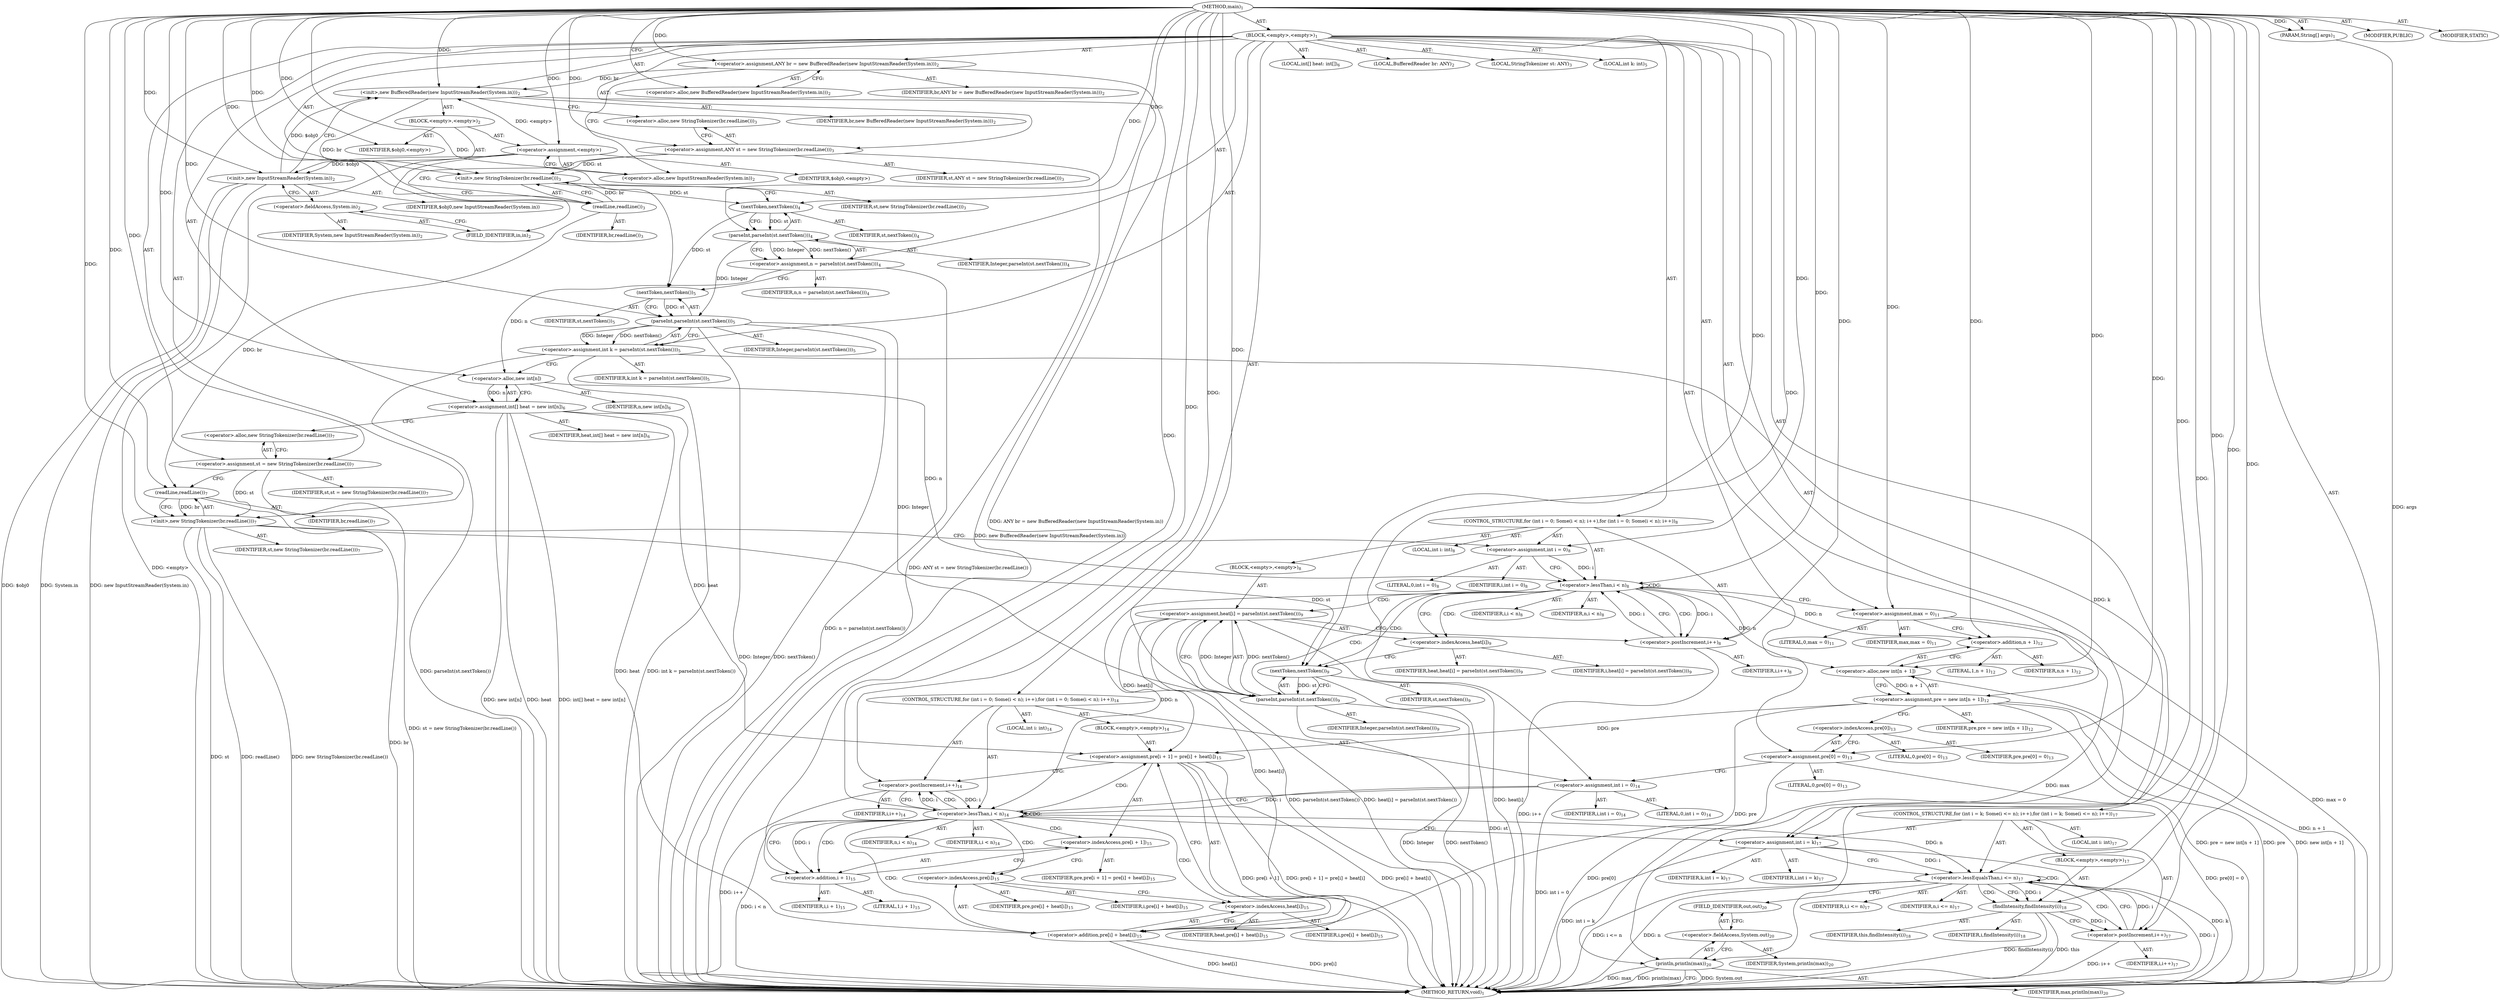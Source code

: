 digraph "main" {  
"22" [label = <(METHOD,main)<SUB>1</SUB>> ]
"23" [label = <(PARAM,String[] args)<SUB>1</SUB>> ]
"24" [label = <(BLOCK,&lt;empty&gt;,&lt;empty&gt;)<SUB>1</SUB>> ]
"4" [label = <(LOCAL,BufferedReader br: ANY)<SUB>2</SUB>> ]
"25" [label = <(&lt;operator&gt;.assignment,ANY br = new BufferedReader(new InputStreamReader(System.in)))<SUB>2</SUB>> ]
"26" [label = <(IDENTIFIER,br,ANY br = new BufferedReader(new InputStreamReader(System.in)))<SUB>2</SUB>> ]
"27" [label = <(&lt;operator&gt;.alloc,new BufferedReader(new InputStreamReader(System.in)))<SUB>2</SUB>> ]
"28" [label = <(&lt;init&gt;,new BufferedReader(new InputStreamReader(System.in)))<SUB>2</SUB>> ]
"3" [label = <(IDENTIFIER,br,new BufferedReader(new InputStreamReader(System.in)))<SUB>2</SUB>> ]
"29" [label = <(BLOCK,&lt;empty&gt;,&lt;empty&gt;)<SUB>2</SUB>> ]
"30" [label = <(&lt;operator&gt;.assignment,&lt;empty&gt;)> ]
"31" [label = <(IDENTIFIER,$obj0,&lt;empty&gt;)> ]
"32" [label = <(&lt;operator&gt;.alloc,new InputStreamReader(System.in))<SUB>2</SUB>> ]
"33" [label = <(&lt;init&gt;,new InputStreamReader(System.in))<SUB>2</SUB>> ]
"34" [label = <(IDENTIFIER,$obj0,new InputStreamReader(System.in))> ]
"35" [label = <(&lt;operator&gt;.fieldAccess,System.in)<SUB>2</SUB>> ]
"36" [label = <(IDENTIFIER,System,new InputStreamReader(System.in))<SUB>2</SUB>> ]
"37" [label = <(FIELD_IDENTIFIER,in,in)<SUB>2</SUB>> ]
"38" [label = <(IDENTIFIER,$obj0,&lt;empty&gt;)> ]
"6" [label = <(LOCAL,StringTokenizer st: ANY)<SUB>3</SUB>> ]
"39" [label = <(&lt;operator&gt;.assignment,ANY st = new StringTokenizer(br.readLine()))<SUB>3</SUB>> ]
"40" [label = <(IDENTIFIER,st,ANY st = new StringTokenizer(br.readLine()))<SUB>3</SUB>> ]
"41" [label = <(&lt;operator&gt;.alloc,new StringTokenizer(br.readLine()))<SUB>3</SUB>> ]
"42" [label = <(&lt;init&gt;,new StringTokenizer(br.readLine()))<SUB>3</SUB>> ]
"5" [label = <(IDENTIFIER,st,new StringTokenizer(br.readLine()))<SUB>3</SUB>> ]
"43" [label = <(readLine,readLine())<SUB>3</SUB>> ]
"44" [label = <(IDENTIFIER,br,readLine())<SUB>3</SUB>> ]
"45" [label = <(&lt;operator&gt;.assignment,n = parseInt(st.nextToken()))<SUB>4</SUB>> ]
"46" [label = <(IDENTIFIER,n,n = parseInt(st.nextToken()))<SUB>4</SUB>> ]
"47" [label = <(parseInt,parseInt(st.nextToken()))<SUB>4</SUB>> ]
"48" [label = <(IDENTIFIER,Integer,parseInt(st.nextToken()))<SUB>4</SUB>> ]
"49" [label = <(nextToken,nextToken())<SUB>4</SUB>> ]
"50" [label = <(IDENTIFIER,st,nextToken())<SUB>4</SUB>> ]
"51" [label = <(LOCAL,int k: int)<SUB>5</SUB>> ]
"52" [label = <(&lt;operator&gt;.assignment,int k = parseInt(st.nextToken()))<SUB>5</SUB>> ]
"53" [label = <(IDENTIFIER,k,int k = parseInt(st.nextToken()))<SUB>5</SUB>> ]
"54" [label = <(parseInt,parseInt(st.nextToken()))<SUB>5</SUB>> ]
"55" [label = <(IDENTIFIER,Integer,parseInt(st.nextToken()))<SUB>5</SUB>> ]
"56" [label = <(nextToken,nextToken())<SUB>5</SUB>> ]
"57" [label = <(IDENTIFIER,st,nextToken())<SUB>5</SUB>> ]
"58" [label = <(LOCAL,int[] heat: int[])<SUB>6</SUB>> ]
"59" [label = <(&lt;operator&gt;.assignment,int[] heat = new int[n])<SUB>6</SUB>> ]
"60" [label = <(IDENTIFIER,heat,int[] heat = new int[n])<SUB>6</SUB>> ]
"61" [label = <(&lt;operator&gt;.alloc,new int[n])> ]
"62" [label = <(IDENTIFIER,n,new int[n])<SUB>6</SUB>> ]
"63" [label = <(&lt;operator&gt;.assignment,st = new StringTokenizer(br.readLine()))<SUB>7</SUB>> ]
"64" [label = <(IDENTIFIER,st,st = new StringTokenizer(br.readLine()))<SUB>7</SUB>> ]
"65" [label = <(&lt;operator&gt;.alloc,new StringTokenizer(br.readLine()))<SUB>7</SUB>> ]
"66" [label = <(&lt;init&gt;,new StringTokenizer(br.readLine()))<SUB>7</SUB>> ]
"7" [label = <(IDENTIFIER,st,new StringTokenizer(br.readLine()))<SUB>7</SUB>> ]
"67" [label = <(readLine,readLine())<SUB>7</SUB>> ]
"68" [label = <(IDENTIFIER,br,readLine())<SUB>7</SUB>> ]
"69" [label = <(CONTROL_STRUCTURE,for (int i = 0; Some(i &lt; n); i++),for (int i = 0; Some(i &lt; n); i++))<SUB>8</SUB>> ]
"70" [label = <(LOCAL,int i: int)<SUB>8</SUB>> ]
"71" [label = <(&lt;operator&gt;.assignment,int i = 0)<SUB>8</SUB>> ]
"72" [label = <(IDENTIFIER,i,int i = 0)<SUB>8</SUB>> ]
"73" [label = <(LITERAL,0,int i = 0)<SUB>8</SUB>> ]
"74" [label = <(&lt;operator&gt;.lessThan,i &lt; n)<SUB>8</SUB>> ]
"75" [label = <(IDENTIFIER,i,i &lt; n)<SUB>8</SUB>> ]
"76" [label = <(IDENTIFIER,n,i &lt; n)<SUB>8</SUB>> ]
"77" [label = <(&lt;operator&gt;.postIncrement,i++)<SUB>8</SUB>> ]
"78" [label = <(IDENTIFIER,i,i++)<SUB>8</SUB>> ]
"79" [label = <(BLOCK,&lt;empty&gt;,&lt;empty&gt;)<SUB>8</SUB>> ]
"80" [label = <(&lt;operator&gt;.assignment,heat[i] = parseInt(st.nextToken()))<SUB>9</SUB>> ]
"81" [label = <(&lt;operator&gt;.indexAccess,heat[i])<SUB>9</SUB>> ]
"82" [label = <(IDENTIFIER,heat,heat[i] = parseInt(st.nextToken()))<SUB>9</SUB>> ]
"83" [label = <(IDENTIFIER,i,heat[i] = parseInt(st.nextToken()))<SUB>9</SUB>> ]
"84" [label = <(parseInt,parseInt(st.nextToken()))<SUB>9</SUB>> ]
"85" [label = <(IDENTIFIER,Integer,parseInt(st.nextToken()))<SUB>9</SUB>> ]
"86" [label = <(nextToken,nextToken())<SUB>9</SUB>> ]
"87" [label = <(IDENTIFIER,st,nextToken())<SUB>9</SUB>> ]
"88" [label = <(&lt;operator&gt;.assignment,max = 0)<SUB>11</SUB>> ]
"89" [label = <(IDENTIFIER,max,max = 0)<SUB>11</SUB>> ]
"90" [label = <(LITERAL,0,max = 0)<SUB>11</SUB>> ]
"91" [label = <(&lt;operator&gt;.assignment,pre = new int[n + 1])<SUB>12</SUB>> ]
"92" [label = <(IDENTIFIER,pre,pre = new int[n + 1])<SUB>12</SUB>> ]
"93" [label = <(&lt;operator&gt;.alloc,new int[n + 1])> ]
"94" [label = <(&lt;operator&gt;.addition,n + 1)<SUB>12</SUB>> ]
"95" [label = <(IDENTIFIER,n,n + 1)<SUB>12</SUB>> ]
"96" [label = <(LITERAL,1,n + 1)<SUB>12</SUB>> ]
"97" [label = <(&lt;operator&gt;.assignment,pre[0] = 0)<SUB>13</SUB>> ]
"98" [label = <(&lt;operator&gt;.indexAccess,pre[0])<SUB>13</SUB>> ]
"99" [label = <(IDENTIFIER,pre,pre[0] = 0)<SUB>13</SUB>> ]
"100" [label = <(LITERAL,0,pre[0] = 0)<SUB>13</SUB>> ]
"101" [label = <(LITERAL,0,pre[0] = 0)<SUB>13</SUB>> ]
"102" [label = <(CONTROL_STRUCTURE,for (int i = 0; Some(i &lt; n); i++),for (int i = 0; Some(i &lt; n); i++))<SUB>14</SUB>> ]
"103" [label = <(LOCAL,int i: int)<SUB>14</SUB>> ]
"104" [label = <(&lt;operator&gt;.assignment,int i = 0)<SUB>14</SUB>> ]
"105" [label = <(IDENTIFIER,i,int i = 0)<SUB>14</SUB>> ]
"106" [label = <(LITERAL,0,int i = 0)<SUB>14</SUB>> ]
"107" [label = <(&lt;operator&gt;.lessThan,i &lt; n)<SUB>14</SUB>> ]
"108" [label = <(IDENTIFIER,i,i &lt; n)<SUB>14</SUB>> ]
"109" [label = <(IDENTIFIER,n,i &lt; n)<SUB>14</SUB>> ]
"110" [label = <(&lt;operator&gt;.postIncrement,i++)<SUB>14</SUB>> ]
"111" [label = <(IDENTIFIER,i,i++)<SUB>14</SUB>> ]
"112" [label = <(BLOCK,&lt;empty&gt;,&lt;empty&gt;)<SUB>14</SUB>> ]
"113" [label = <(&lt;operator&gt;.assignment,pre[i + 1] = pre[i] + heat[i])<SUB>15</SUB>> ]
"114" [label = <(&lt;operator&gt;.indexAccess,pre[i + 1])<SUB>15</SUB>> ]
"115" [label = <(IDENTIFIER,pre,pre[i + 1] = pre[i] + heat[i])<SUB>15</SUB>> ]
"116" [label = <(&lt;operator&gt;.addition,i + 1)<SUB>15</SUB>> ]
"117" [label = <(IDENTIFIER,i,i + 1)<SUB>15</SUB>> ]
"118" [label = <(LITERAL,1,i + 1)<SUB>15</SUB>> ]
"119" [label = <(&lt;operator&gt;.addition,pre[i] + heat[i])<SUB>15</SUB>> ]
"120" [label = <(&lt;operator&gt;.indexAccess,pre[i])<SUB>15</SUB>> ]
"121" [label = <(IDENTIFIER,pre,pre[i] + heat[i])<SUB>15</SUB>> ]
"122" [label = <(IDENTIFIER,i,pre[i] + heat[i])<SUB>15</SUB>> ]
"123" [label = <(&lt;operator&gt;.indexAccess,heat[i])<SUB>15</SUB>> ]
"124" [label = <(IDENTIFIER,heat,pre[i] + heat[i])<SUB>15</SUB>> ]
"125" [label = <(IDENTIFIER,i,pre[i] + heat[i])<SUB>15</SUB>> ]
"126" [label = <(CONTROL_STRUCTURE,for (int i = k; Some(i &lt;= n); i++),for (int i = k; Some(i &lt;= n); i++))<SUB>17</SUB>> ]
"127" [label = <(LOCAL,int i: int)<SUB>17</SUB>> ]
"128" [label = <(&lt;operator&gt;.assignment,int i = k)<SUB>17</SUB>> ]
"129" [label = <(IDENTIFIER,i,int i = k)<SUB>17</SUB>> ]
"130" [label = <(IDENTIFIER,k,int i = k)<SUB>17</SUB>> ]
"131" [label = <(&lt;operator&gt;.lessEqualsThan,i &lt;= n)<SUB>17</SUB>> ]
"132" [label = <(IDENTIFIER,i,i &lt;= n)<SUB>17</SUB>> ]
"133" [label = <(IDENTIFIER,n,i &lt;= n)<SUB>17</SUB>> ]
"134" [label = <(&lt;operator&gt;.postIncrement,i++)<SUB>17</SUB>> ]
"135" [label = <(IDENTIFIER,i,i++)<SUB>17</SUB>> ]
"136" [label = <(BLOCK,&lt;empty&gt;,&lt;empty&gt;)<SUB>17</SUB>> ]
"137" [label = <(findIntensity,findIntensity(i))<SUB>18</SUB>> ]
"138" [label = <(IDENTIFIER,this,findIntensity(i))<SUB>18</SUB>> ]
"139" [label = <(IDENTIFIER,i,findIntensity(i))<SUB>18</SUB>> ]
"140" [label = <(println,println(max))<SUB>20</SUB>> ]
"141" [label = <(&lt;operator&gt;.fieldAccess,System.out)<SUB>20</SUB>> ]
"142" [label = <(IDENTIFIER,System,println(max))<SUB>20</SUB>> ]
"143" [label = <(FIELD_IDENTIFIER,out,out)<SUB>20</SUB>> ]
"144" [label = <(IDENTIFIER,max,println(max))<SUB>20</SUB>> ]
"145" [label = <(MODIFIER,PUBLIC)> ]
"146" [label = <(MODIFIER,STATIC)> ]
"147" [label = <(METHOD_RETURN,void)<SUB>1</SUB>> ]
  "22" -> "23"  [ label = "AST: "] 
  "22" -> "24"  [ label = "AST: "] 
  "22" -> "145"  [ label = "AST: "] 
  "22" -> "146"  [ label = "AST: "] 
  "22" -> "147"  [ label = "AST: "] 
  "24" -> "4"  [ label = "AST: "] 
  "24" -> "25"  [ label = "AST: "] 
  "24" -> "28"  [ label = "AST: "] 
  "24" -> "6"  [ label = "AST: "] 
  "24" -> "39"  [ label = "AST: "] 
  "24" -> "42"  [ label = "AST: "] 
  "24" -> "45"  [ label = "AST: "] 
  "24" -> "51"  [ label = "AST: "] 
  "24" -> "52"  [ label = "AST: "] 
  "24" -> "58"  [ label = "AST: "] 
  "24" -> "59"  [ label = "AST: "] 
  "24" -> "63"  [ label = "AST: "] 
  "24" -> "66"  [ label = "AST: "] 
  "24" -> "69"  [ label = "AST: "] 
  "24" -> "88"  [ label = "AST: "] 
  "24" -> "91"  [ label = "AST: "] 
  "24" -> "97"  [ label = "AST: "] 
  "24" -> "102"  [ label = "AST: "] 
  "24" -> "126"  [ label = "AST: "] 
  "24" -> "140"  [ label = "AST: "] 
  "25" -> "26"  [ label = "AST: "] 
  "25" -> "27"  [ label = "AST: "] 
  "28" -> "3"  [ label = "AST: "] 
  "28" -> "29"  [ label = "AST: "] 
  "29" -> "30"  [ label = "AST: "] 
  "29" -> "33"  [ label = "AST: "] 
  "29" -> "38"  [ label = "AST: "] 
  "30" -> "31"  [ label = "AST: "] 
  "30" -> "32"  [ label = "AST: "] 
  "33" -> "34"  [ label = "AST: "] 
  "33" -> "35"  [ label = "AST: "] 
  "35" -> "36"  [ label = "AST: "] 
  "35" -> "37"  [ label = "AST: "] 
  "39" -> "40"  [ label = "AST: "] 
  "39" -> "41"  [ label = "AST: "] 
  "42" -> "5"  [ label = "AST: "] 
  "42" -> "43"  [ label = "AST: "] 
  "43" -> "44"  [ label = "AST: "] 
  "45" -> "46"  [ label = "AST: "] 
  "45" -> "47"  [ label = "AST: "] 
  "47" -> "48"  [ label = "AST: "] 
  "47" -> "49"  [ label = "AST: "] 
  "49" -> "50"  [ label = "AST: "] 
  "52" -> "53"  [ label = "AST: "] 
  "52" -> "54"  [ label = "AST: "] 
  "54" -> "55"  [ label = "AST: "] 
  "54" -> "56"  [ label = "AST: "] 
  "56" -> "57"  [ label = "AST: "] 
  "59" -> "60"  [ label = "AST: "] 
  "59" -> "61"  [ label = "AST: "] 
  "61" -> "62"  [ label = "AST: "] 
  "63" -> "64"  [ label = "AST: "] 
  "63" -> "65"  [ label = "AST: "] 
  "66" -> "7"  [ label = "AST: "] 
  "66" -> "67"  [ label = "AST: "] 
  "67" -> "68"  [ label = "AST: "] 
  "69" -> "70"  [ label = "AST: "] 
  "69" -> "71"  [ label = "AST: "] 
  "69" -> "74"  [ label = "AST: "] 
  "69" -> "77"  [ label = "AST: "] 
  "69" -> "79"  [ label = "AST: "] 
  "71" -> "72"  [ label = "AST: "] 
  "71" -> "73"  [ label = "AST: "] 
  "74" -> "75"  [ label = "AST: "] 
  "74" -> "76"  [ label = "AST: "] 
  "77" -> "78"  [ label = "AST: "] 
  "79" -> "80"  [ label = "AST: "] 
  "80" -> "81"  [ label = "AST: "] 
  "80" -> "84"  [ label = "AST: "] 
  "81" -> "82"  [ label = "AST: "] 
  "81" -> "83"  [ label = "AST: "] 
  "84" -> "85"  [ label = "AST: "] 
  "84" -> "86"  [ label = "AST: "] 
  "86" -> "87"  [ label = "AST: "] 
  "88" -> "89"  [ label = "AST: "] 
  "88" -> "90"  [ label = "AST: "] 
  "91" -> "92"  [ label = "AST: "] 
  "91" -> "93"  [ label = "AST: "] 
  "93" -> "94"  [ label = "AST: "] 
  "94" -> "95"  [ label = "AST: "] 
  "94" -> "96"  [ label = "AST: "] 
  "97" -> "98"  [ label = "AST: "] 
  "97" -> "101"  [ label = "AST: "] 
  "98" -> "99"  [ label = "AST: "] 
  "98" -> "100"  [ label = "AST: "] 
  "102" -> "103"  [ label = "AST: "] 
  "102" -> "104"  [ label = "AST: "] 
  "102" -> "107"  [ label = "AST: "] 
  "102" -> "110"  [ label = "AST: "] 
  "102" -> "112"  [ label = "AST: "] 
  "104" -> "105"  [ label = "AST: "] 
  "104" -> "106"  [ label = "AST: "] 
  "107" -> "108"  [ label = "AST: "] 
  "107" -> "109"  [ label = "AST: "] 
  "110" -> "111"  [ label = "AST: "] 
  "112" -> "113"  [ label = "AST: "] 
  "113" -> "114"  [ label = "AST: "] 
  "113" -> "119"  [ label = "AST: "] 
  "114" -> "115"  [ label = "AST: "] 
  "114" -> "116"  [ label = "AST: "] 
  "116" -> "117"  [ label = "AST: "] 
  "116" -> "118"  [ label = "AST: "] 
  "119" -> "120"  [ label = "AST: "] 
  "119" -> "123"  [ label = "AST: "] 
  "120" -> "121"  [ label = "AST: "] 
  "120" -> "122"  [ label = "AST: "] 
  "123" -> "124"  [ label = "AST: "] 
  "123" -> "125"  [ label = "AST: "] 
  "126" -> "127"  [ label = "AST: "] 
  "126" -> "128"  [ label = "AST: "] 
  "126" -> "131"  [ label = "AST: "] 
  "126" -> "134"  [ label = "AST: "] 
  "126" -> "136"  [ label = "AST: "] 
  "128" -> "129"  [ label = "AST: "] 
  "128" -> "130"  [ label = "AST: "] 
  "131" -> "132"  [ label = "AST: "] 
  "131" -> "133"  [ label = "AST: "] 
  "134" -> "135"  [ label = "AST: "] 
  "136" -> "137"  [ label = "AST: "] 
  "137" -> "138"  [ label = "AST: "] 
  "137" -> "139"  [ label = "AST: "] 
  "140" -> "141"  [ label = "AST: "] 
  "140" -> "144"  [ label = "AST: "] 
  "141" -> "142"  [ label = "AST: "] 
  "141" -> "143"  [ label = "AST: "] 
  "25" -> "32"  [ label = "CFG: "] 
  "28" -> "41"  [ label = "CFG: "] 
  "39" -> "43"  [ label = "CFG: "] 
  "42" -> "49"  [ label = "CFG: "] 
  "45" -> "56"  [ label = "CFG: "] 
  "52" -> "61"  [ label = "CFG: "] 
  "59" -> "65"  [ label = "CFG: "] 
  "63" -> "67"  [ label = "CFG: "] 
  "66" -> "71"  [ label = "CFG: "] 
  "88" -> "94"  [ label = "CFG: "] 
  "91" -> "98"  [ label = "CFG: "] 
  "97" -> "104"  [ label = "CFG: "] 
  "140" -> "147"  [ label = "CFG: "] 
  "27" -> "25"  [ label = "CFG: "] 
  "41" -> "39"  [ label = "CFG: "] 
  "43" -> "42"  [ label = "CFG: "] 
  "47" -> "45"  [ label = "CFG: "] 
  "54" -> "52"  [ label = "CFG: "] 
  "61" -> "59"  [ label = "CFG: "] 
  "65" -> "63"  [ label = "CFG: "] 
  "67" -> "66"  [ label = "CFG: "] 
  "71" -> "74"  [ label = "CFG: "] 
  "74" -> "81"  [ label = "CFG: "] 
  "74" -> "88"  [ label = "CFG: "] 
  "77" -> "74"  [ label = "CFG: "] 
  "93" -> "91"  [ label = "CFG: "] 
  "98" -> "97"  [ label = "CFG: "] 
  "104" -> "107"  [ label = "CFG: "] 
  "107" -> "116"  [ label = "CFG: "] 
  "107" -> "128"  [ label = "CFG: "] 
  "110" -> "107"  [ label = "CFG: "] 
  "128" -> "131"  [ label = "CFG: "] 
  "131" -> "137"  [ label = "CFG: "] 
  "131" -> "143"  [ label = "CFG: "] 
  "134" -> "131"  [ label = "CFG: "] 
  "141" -> "140"  [ label = "CFG: "] 
  "30" -> "37"  [ label = "CFG: "] 
  "33" -> "28"  [ label = "CFG: "] 
  "49" -> "47"  [ label = "CFG: "] 
  "56" -> "54"  [ label = "CFG: "] 
  "80" -> "77"  [ label = "CFG: "] 
  "94" -> "93"  [ label = "CFG: "] 
  "113" -> "110"  [ label = "CFG: "] 
  "137" -> "134"  [ label = "CFG: "] 
  "143" -> "141"  [ label = "CFG: "] 
  "32" -> "30"  [ label = "CFG: "] 
  "35" -> "33"  [ label = "CFG: "] 
  "81" -> "86"  [ label = "CFG: "] 
  "84" -> "80"  [ label = "CFG: "] 
  "114" -> "120"  [ label = "CFG: "] 
  "119" -> "113"  [ label = "CFG: "] 
  "37" -> "35"  [ label = "CFG: "] 
  "86" -> "84"  [ label = "CFG: "] 
  "116" -> "114"  [ label = "CFG: "] 
  "120" -> "123"  [ label = "CFG: "] 
  "123" -> "119"  [ label = "CFG: "] 
  "22" -> "27"  [ label = "CFG: "] 
  "23" -> "147"  [ label = "DDG: args"] 
  "25" -> "147"  [ label = "DDG: ANY br = new BufferedReader(new InputStreamReader(System.in))"] 
  "30" -> "147"  [ label = "DDG: &lt;empty&gt;"] 
  "33" -> "147"  [ label = "DDG: $obj0"] 
  "33" -> "147"  [ label = "DDG: System.in"] 
  "33" -> "147"  [ label = "DDG: new InputStreamReader(System.in)"] 
  "28" -> "147"  [ label = "DDG: new BufferedReader(new InputStreamReader(System.in))"] 
  "39" -> "147"  [ label = "DDG: ANY st = new StringTokenizer(br.readLine())"] 
  "45" -> "147"  [ label = "DDG: n = parseInt(st.nextToken())"] 
  "54" -> "147"  [ label = "DDG: Integer"] 
  "54" -> "147"  [ label = "DDG: nextToken()"] 
  "52" -> "147"  [ label = "DDG: parseInt(st.nextToken())"] 
  "52" -> "147"  [ label = "DDG: int k = parseInt(st.nextToken())"] 
  "59" -> "147"  [ label = "DDG: heat"] 
  "59" -> "147"  [ label = "DDG: new int[n]"] 
  "59" -> "147"  [ label = "DDG: int[] heat = new int[n]"] 
  "63" -> "147"  [ label = "DDG: st = new StringTokenizer(br.readLine())"] 
  "66" -> "147"  [ label = "DDG: st"] 
  "67" -> "147"  [ label = "DDG: br"] 
  "66" -> "147"  [ label = "DDG: readLine()"] 
  "66" -> "147"  [ label = "DDG: new StringTokenizer(br.readLine())"] 
  "88" -> "147"  [ label = "DDG: max = 0"] 
  "91" -> "147"  [ label = "DDG: pre"] 
  "93" -> "147"  [ label = "DDG: n + 1"] 
  "91" -> "147"  [ label = "DDG: new int[n + 1]"] 
  "91" -> "147"  [ label = "DDG: pre = new int[n + 1]"] 
  "97" -> "147"  [ label = "DDG: pre[0]"] 
  "97" -> "147"  [ label = "DDG: pre[0] = 0"] 
  "104" -> "147"  [ label = "DDG: int i = 0"] 
  "107" -> "147"  [ label = "DDG: i &lt; n"] 
  "128" -> "147"  [ label = "DDG: k"] 
  "128" -> "147"  [ label = "DDG: int i = k"] 
  "131" -> "147"  [ label = "DDG: i"] 
  "131" -> "147"  [ label = "DDG: n"] 
  "131" -> "147"  [ label = "DDG: i &lt;= n"] 
  "140" -> "147"  [ label = "DDG: System.out"] 
  "140" -> "147"  [ label = "DDG: max"] 
  "140" -> "147"  [ label = "DDG: println(max)"] 
  "137" -> "147"  [ label = "DDG: findIntensity(i)"] 
  "134" -> "147"  [ label = "DDG: i++"] 
  "113" -> "147"  [ label = "DDG: pre[i + 1]"] 
  "119" -> "147"  [ label = "DDG: pre[i]"] 
  "119" -> "147"  [ label = "DDG: heat[i]"] 
  "113" -> "147"  [ label = "DDG: pre[i] + heat[i]"] 
  "113" -> "147"  [ label = "DDG: pre[i + 1] = pre[i] + heat[i]"] 
  "110" -> "147"  [ label = "DDG: i++"] 
  "80" -> "147"  [ label = "DDG: heat[i]"] 
  "84" -> "147"  [ label = "DDG: Integer"] 
  "86" -> "147"  [ label = "DDG: st"] 
  "84" -> "147"  [ label = "DDG: nextToken()"] 
  "80" -> "147"  [ label = "DDG: parseInt(st.nextToken())"] 
  "80" -> "147"  [ label = "DDG: heat[i] = parseInt(st.nextToken())"] 
  "77" -> "147"  [ label = "DDG: i++"] 
  "137" -> "147"  [ label = "DDG: this"] 
  "22" -> "23"  [ label = "DDG: "] 
  "22" -> "25"  [ label = "DDG: "] 
  "22" -> "39"  [ label = "DDG: "] 
  "47" -> "45"  [ label = "DDG: Integer"] 
  "47" -> "45"  [ label = "DDG: nextToken()"] 
  "54" -> "52"  [ label = "DDG: Integer"] 
  "54" -> "52"  [ label = "DDG: nextToken()"] 
  "61" -> "59"  [ label = "DDG: n"] 
  "22" -> "63"  [ label = "DDG: "] 
  "22" -> "88"  [ label = "DDG: "] 
  "93" -> "91"  [ label = "DDG: n + 1"] 
  "22" -> "97"  [ label = "DDG: "] 
  "25" -> "28"  [ label = "DDG: br"] 
  "22" -> "28"  [ label = "DDG: "] 
  "30" -> "28"  [ label = "DDG: &lt;empty&gt;"] 
  "33" -> "28"  [ label = "DDG: $obj0"] 
  "39" -> "42"  [ label = "DDG: st"] 
  "22" -> "42"  [ label = "DDG: "] 
  "43" -> "42"  [ label = "DDG: br"] 
  "63" -> "66"  [ label = "DDG: st"] 
  "22" -> "66"  [ label = "DDG: "] 
  "67" -> "66"  [ label = "DDG: br"] 
  "22" -> "71"  [ label = "DDG: "] 
  "22" -> "104"  [ label = "DDG: "] 
  "52" -> "128"  [ label = "DDG: k"] 
  "22" -> "128"  [ label = "DDG: "] 
  "88" -> "140"  [ label = "DDG: max"] 
  "22" -> "140"  [ label = "DDG: "] 
  "22" -> "30"  [ label = "DDG: "] 
  "22" -> "38"  [ label = "DDG: "] 
  "28" -> "43"  [ label = "DDG: br"] 
  "22" -> "43"  [ label = "DDG: "] 
  "22" -> "47"  [ label = "DDG: "] 
  "49" -> "47"  [ label = "DDG: st"] 
  "47" -> "54"  [ label = "DDG: Integer"] 
  "22" -> "54"  [ label = "DDG: "] 
  "56" -> "54"  [ label = "DDG: st"] 
  "45" -> "61"  [ label = "DDG: n"] 
  "22" -> "61"  [ label = "DDG: "] 
  "43" -> "67"  [ label = "DDG: br"] 
  "22" -> "67"  [ label = "DDG: "] 
  "71" -> "74"  [ label = "DDG: i"] 
  "77" -> "74"  [ label = "DDG: i"] 
  "22" -> "74"  [ label = "DDG: "] 
  "61" -> "74"  [ label = "DDG: n"] 
  "74" -> "77"  [ label = "DDG: i"] 
  "22" -> "77"  [ label = "DDG: "] 
  "84" -> "80"  [ label = "DDG: Integer"] 
  "84" -> "80"  [ label = "DDG: nextToken()"] 
  "74" -> "93"  [ label = "DDG: n"] 
  "22" -> "93"  [ label = "DDG: "] 
  "104" -> "107"  [ label = "DDG: i"] 
  "110" -> "107"  [ label = "DDG: i"] 
  "22" -> "107"  [ label = "DDG: "] 
  "74" -> "107"  [ label = "DDG: n"] 
  "22" -> "110"  [ label = "DDG: "] 
  "107" -> "110"  [ label = "DDG: i"] 
  "91" -> "113"  [ label = "DDG: pre"] 
  "59" -> "113"  [ label = "DDG: heat"] 
  "80" -> "113"  [ label = "DDG: heat[i]"] 
  "128" -> "131"  [ label = "DDG: i"] 
  "134" -> "131"  [ label = "DDG: i"] 
  "22" -> "131"  [ label = "DDG: "] 
  "107" -> "131"  [ label = "DDG: n"] 
  "137" -> "134"  [ label = "DDG: i"] 
  "22" -> "134"  [ label = "DDG: "] 
  "30" -> "33"  [ label = "DDG: $obj0"] 
  "22" -> "33"  [ label = "DDG: "] 
  "42" -> "49"  [ label = "DDG: st"] 
  "22" -> "49"  [ label = "DDG: "] 
  "49" -> "56"  [ label = "DDG: st"] 
  "22" -> "56"  [ label = "DDG: "] 
  "74" -> "94"  [ label = "DDG: n"] 
  "22" -> "94"  [ label = "DDG: "] 
  "22" -> "137"  [ label = "DDG: "] 
  "131" -> "137"  [ label = "DDG: i"] 
  "54" -> "84"  [ label = "DDG: Integer"] 
  "22" -> "84"  [ label = "DDG: "] 
  "86" -> "84"  [ label = "DDG: st"] 
  "91" -> "119"  [ label = "DDG: pre"] 
  "59" -> "119"  [ label = "DDG: heat"] 
  "80" -> "119"  [ label = "DDG: heat[i]"] 
  "66" -> "86"  [ label = "DDG: st"] 
  "22" -> "86"  [ label = "DDG: "] 
  "107" -> "116"  [ label = "DDG: i"] 
  "22" -> "116"  [ label = "DDG: "] 
  "74" -> "80"  [ label = "CDG: "] 
  "74" -> "77"  [ label = "CDG: "] 
  "74" -> "81"  [ label = "CDG: "] 
  "74" -> "84"  [ label = "CDG: "] 
  "74" -> "74"  [ label = "CDG: "] 
  "74" -> "86"  [ label = "CDG: "] 
  "107" -> "107"  [ label = "CDG: "] 
  "107" -> "120"  [ label = "CDG: "] 
  "107" -> "113"  [ label = "CDG: "] 
  "107" -> "116"  [ label = "CDG: "] 
  "107" -> "114"  [ label = "CDG: "] 
  "107" -> "110"  [ label = "CDG: "] 
  "107" -> "119"  [ label = "CDG: "] 
  "107" -> "123"  [ label = "CDG: "] 
  "131" -> "131"  [ label = "CDG: "] 
  "131" -> "134"  [ label = "CDG: "] 
  "131" -> "137"  [ label = "CDG: "] 
}
